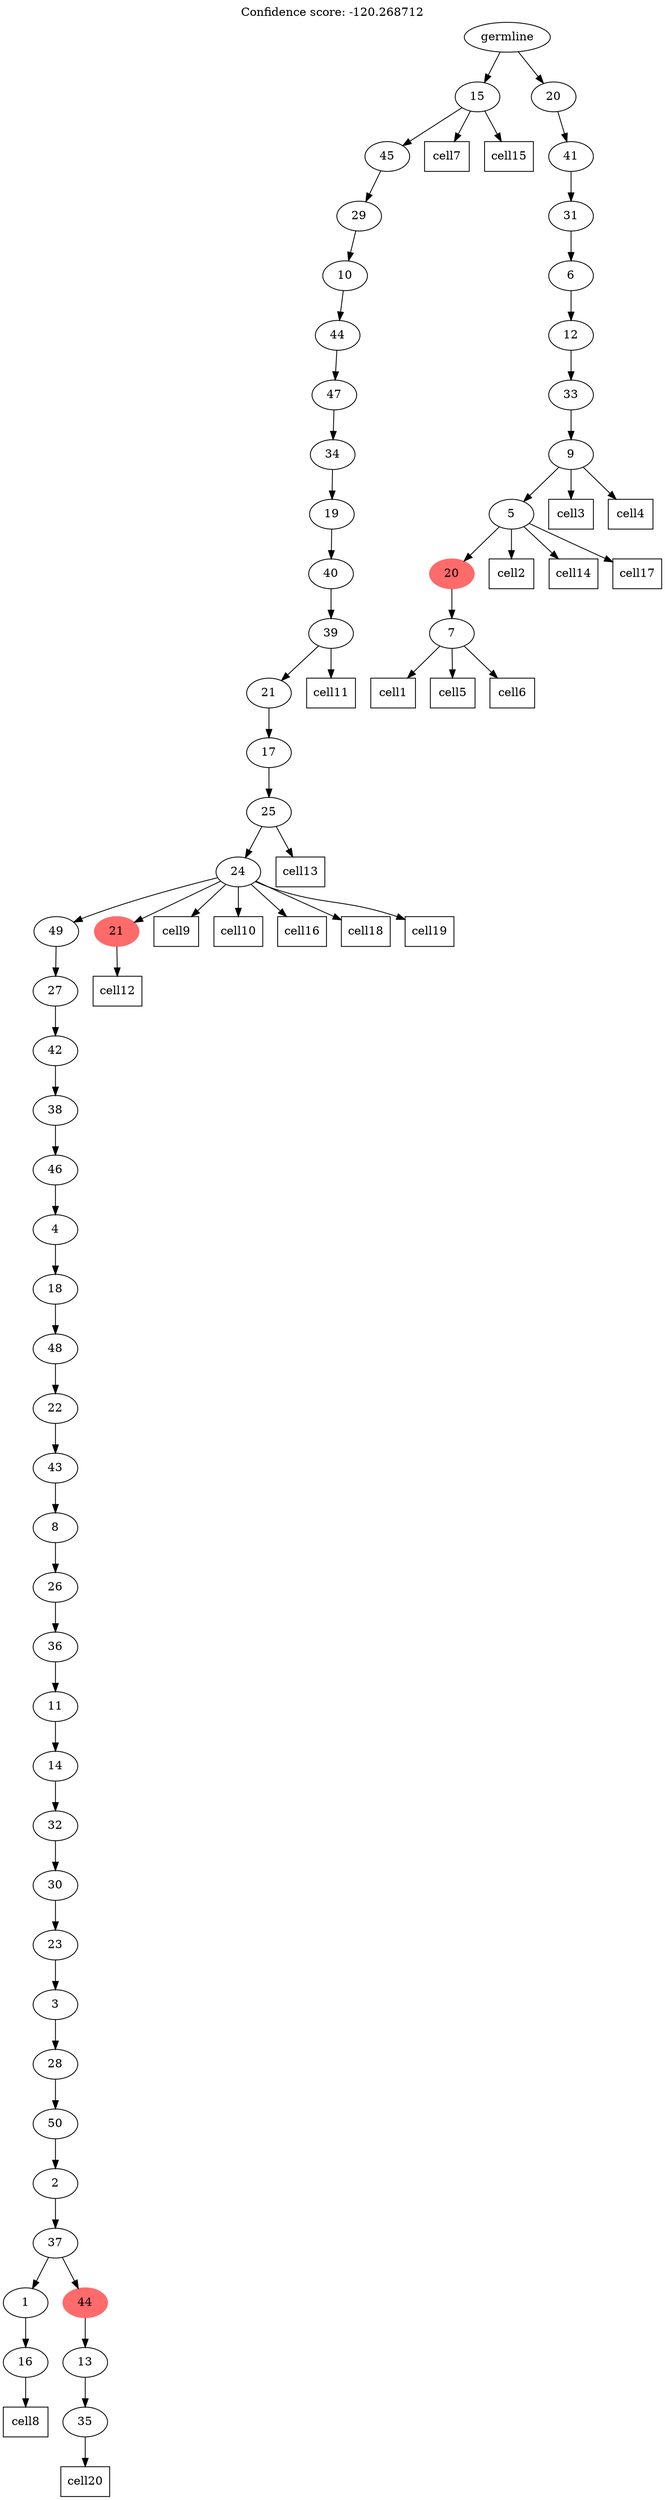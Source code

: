 digraph g {
	"51" -> "52";
	"52" [label="16"];
	"49" -> "50";
	"50" [label="35"];
	"48" -> "49";
	"49" [label="13"];
	"47" -> "48";
	"48" [color=indianred1, style=filled, label="44"];
	"47" -> "51";
	"51" [label="1"];
	"46" -> "47";
	"47" [label="37"];
	"45" -> "46";
	"46" [label="2"];
	"44" -> "45";
	"45" [label="50"];
	"43" -> "44";
	"44" [label="28"];
	"42" -> "43";
	"43" [label="3"];
	"41" -> "42";
	"42" [label="23"];
	"40" -> "41";
	"41" [label="30"];
	"39" -> "40";
	"40" [label="32"];
	"38" -> "39";
	"39" [label="14"];
	"37" -> "38";
	"38" [label="11"];
	"36" -> "37";
	"37" [label="36"];
	"35" -> "36";
	"36" [label="26"];
	"34" -> "35";
	"35" [label="8"];
	"33" -> "34";
	"34" [label="43"];
	"32" -> "33";
	"33" [label="22"];
	"31" -> "32";
	"32" [label="48"];
	"30" -> "31";
	"31" [label="18"];
	"29" -> "30";
	"30" [label="4"];
	"28" -> "29";
	"29" [label="46"];
	"27" -> "28";
	"28" [label="38"];
	"26" -> "27";
	"27" [label="42"];
	"25" -> "26";
	"26" [label="27"];
	"24" -> "25";
	"25" [label="49"];
	"24" -> "53";
	"53" [color=indianred1, style=filled, label="21"];
	"23" -> "24";
	"24" [label="24"];
	"22" -> "23";
	"23" [label="25"];
	"21" -> "22";
	"22" [label="17"];
	"20" -> "21";
	"21" [label="21"];
	"19" -> "20";
	"20" [label="39"];
	"18" -> "19";
	"19" [label="40"];
	"17" -> "18";
	"18" [label="19"];
	"16" -> "17";
	"17" [label="34"];
	"15" -> "16";
	"16" [label="47"];
	"14" -> "15";
	"15" [label="44"];
	"13" -> "14";
	"14" [label="10"];
	"12" -> "13";
	"13" [label="29"];
	"11" -> "12";
	"12" [label="45"];
	"9" -> "10";
	"10" [label="7"];
	"8" -> "9";
	"9" [color=indianred1, style=filled, label="20"];
	"7" -> "8";
	"8" [label="5"];
	"6" -> "7";
	"7" [label="9"];
	"5" -> "6";
	"6" [label="33"];
	"4" -> "5";
	"5" [label="12"];
	"3" -> "4";
	"4" [label="6"];
	"2" -> "3";
	"3" [label="31"];
	"1" -> "2";
	"2" [label="41"];
	"0" -> "1";
	"1" [label="20"];
	"0" -> "11";
	"11" [label="15"];
	"0" [label="germline"];
	"10" -> "cell1";
	"cell1" [shape=box];
	"8" -> "cell2";
	"cell2" [shape=box];
	"7" -> "cell3";
	"cell3" [shape=box];
	"7" -> "cell4";
	"cell4" [shape=box];
	"10" -> "cell5";
	"cell5" [shape=box];
	"10" -> "cell6";
	"cell6" [shape=box];
	"11" -> "cell7";
	"cell7" [shape=box];
	"52" -> "cell8";
	"cell8" [shape=box];
	"24" -> "cell9";
	"cell9" [shape=box];
	"24" -> "cell10";
	"cell10" [shape=box];
	"20" -> "cell11";
	"cell11" [shape=box];
	"53" -> "cell12";
	"cell12" [shape=box];
	"23" -> "cell13";
	"cell13" [shape=box];
	"8" -> "cell14";
	"cell14" [shape=box];
	"11" -> "cell15";
	"cell15" [shape=box];
	"24" -> "cell16";
	"cell16" [shape=box];
	"8" -> "cell17";
	"cell17" [shape=box];
	"24" -> "cell18";
	"cell18" [shape=box];
	"24" -> "cell19";
	"cell19" [shape=box];
	"50" -> "cell20";
	"cell20" [shape=box];
	labelloc="t";
	label="Confidence score: -120.268712";
}
